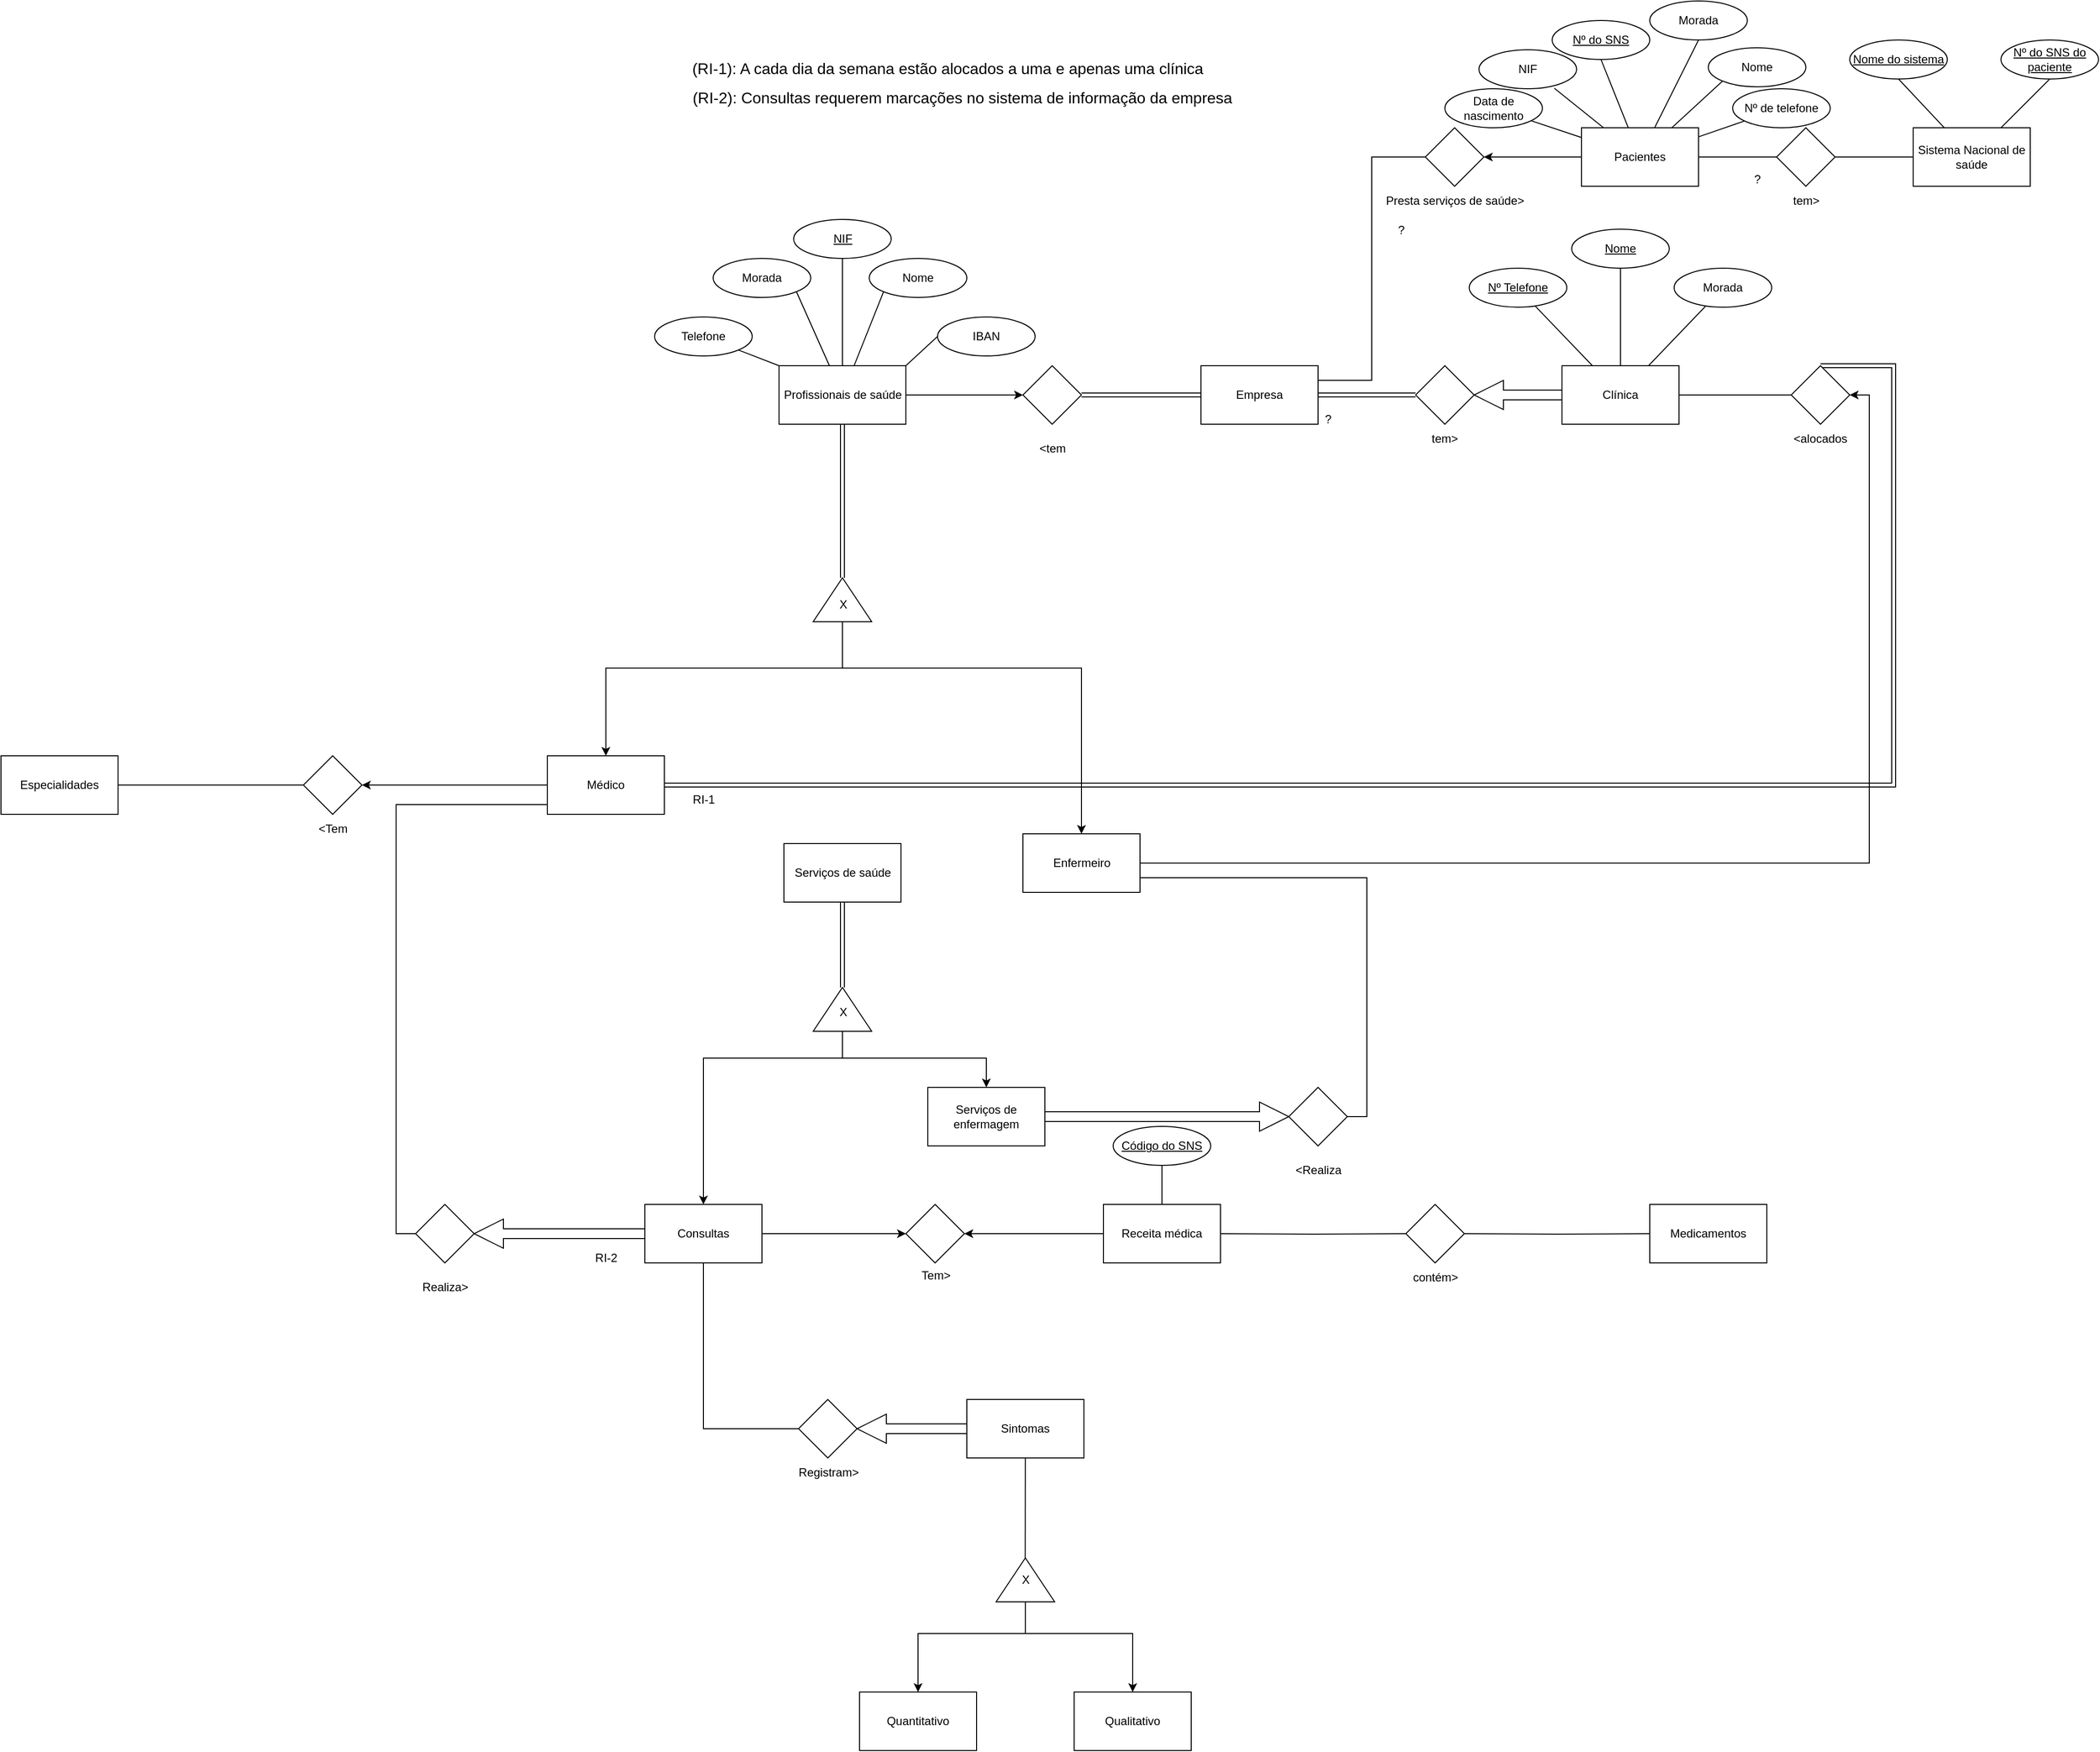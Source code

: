 <mxfile version="24.3.1" type="device">
  <diagram id="R2lEEEUBdFMjLlhIrx00" name="Page-1">
    <mxGraphModel dx="2017" dy="580" grid="1" gridSize="10" guides="1" tooltips="1" connect="1" arrows="1" fold="1" page="1" pageScale="1" pageWidth="850" pageHeight="1100" math="0" shadow="0" extFonts="Permanent Marker^https://fonts.googleapis.com/css?family=Permanent+Marker">
      <root>
        <mxCell id="0" />
        <mxCell id="1" parent="0" />
        <mxCell id="IJ2FQPyfji08ccs4RDIm-24" style="edgeStyle=orthogonalEdgeStyle;rounded=0;orthogonalLoop=1;jettySize=auto;html=1;exitX=1;exitY=0.5;exitDx=0;exitDy=0;entryX=0;entryY=0.5;entryDx=0;entryDy=0;endArrow=none;endFill=0;shape=link;" parent="1" source="IJ2FQPyfji08ccs4RDIm-25" target="IJ2FQPyfji08ccs4RDIm-29" edge="1">
          <mxGeometry relative="1" as="geometry" />
        </mxCell>
        <mxCell id="IJ2FQPyfji08ccs4RDIm-59" style="edgeStyle=orthogonalEdgeStyle;rounded=0;orthogonalLoop=1;jettySize=auto;html=1;entryX=1;entryY=0.5;entryDx=0;entryDy=0;endArrow=none;endFill=0;shape=link;" parent="1" source="IJ2FQPyfji08ccs4RDIm-25" target="IJ2FQPyfji08ccs4RDIm-57" edge="1">
          <mxGeometry relative="1" as="geometry" />
        </mxCell>
        <mxCell id="IJ2FQPyfji08ccs4RDIm-25" value="Empresa" style="rounded=0;whiteSpace=wrap;html=1;" parent="1" vertex="1">
          <mxGeometry x="570" y="540" width="120" height="60" as="geometry" />
        </mxCell>
        <mxCell id="IJ2FQPyfji08ccs4RDIm-26" style="edgeStyle=orthogonalEdgeStyle;rounded=0;orthogonalLoop=1;jettySize=auto;html=1;entryX=1;entryY=0.5;entryDx=0;entryDy=0;shape=arrow;" parent="1" source="IJ2FQPyfji08ccs4RDIm-28" target="IJ2FQPyfji08ccs4RDIm-29" edge="1">
          <mxGeometry relative="1" as="geometry" />
        </mxCell>
        <mxCell id="IJ2FQPyfji08ccs4RDIm-27" style="edgeStyle=orthogonalEdgeStyle;rounded=0;orthogonalLoop=1;jettySize=auto;html=1;entryX=0.5;entryY=1;entryDx=0;entryDy=0;endArrow=none;endFill=0;" parent="1" source="IJ2FQPyfji08ccs4RDIm-28" edge="1">
          <mxGeometry relative="1" as="geometry">
            <mxPoint x="1000" y="420" as="targetPoint" />
          </mxGeometry>
        </mxCell>
        <mxCell id="IJ2FQPyfji08ccs4RDIm-72" style="edgeStyle=orthogonalEdgeStyle;rounded=0;orthogonalLoop=1;jettySize=auto;html=1;entryX=0;entryY=0.5;entryDx=0;entryDy=0;endArrow=none;endFill=0;" parent="1" source="IJ2FQPyfji08ccs4RDIm-28" target="IJ2FQPyfji08ccs4RDIm-71" edge="1">
          <mxGeometry relative="1" as="geometry" />
        </mxCell>
        <mxCell id="IJ2FQPyfji08ccs4RDIm-28" value="Clínica" style="rounded=0;whiteSpace=wrap;html=1;" parent="1" vertex="1">
          <mxGeometry x="940" y="540" width="120" height="60" as="geometry" />
        </mxCell>
        <mxCell id="IJ2FQPyfji08ccs4RDIm-29" value="" style="rhombus;whiteSpace=wrap;html=1;" parent="1" vertex="1">
          <mxGeometry x="790" y="540" width="60" height="60" as="geometry" />
        </mxCell>
        <mxCell id="IJ2FQPyfji08ccs4RDIm-33" style="rounded=0;orthogonalLoop=1;jettySize=auto;html=1;endArrow=none;endFill=0;" parent="1" source="IJ2FQPyfji08ccs4RDIm-28" edge="1">
          <mxGeometry relative="1" as="geometry">
            <mxPoint x="909.195" y="475.295" as="targetPoint" />
          </mxGeometry>
        </mxCell>
        <mxCell id="IJ2FQPyfji08ccs4RDIm-34" style="rounded=0;orthogonalLoop=1;jettySize=auto;html=1;endArrow=none;endFill=0;" parent="1" source="IJ2FQPyfji08ccs4RDIm-28" edge="1">
          <mxGeometry relative="1" as="geometry">
            <mxPoint x="1090.772" y="475.281" as="targetPoint" />
          </mxGeometry>
        </mxCell>
        <mxCell id="IJ2FQPyfji08ccs4RDIm-58" style="edgeStyle=orthogonalEdgeStyle;rounded=0;orthogonalLoop=1;jettySize=auto;html=1;entryX=0;entryY=0.5;entryDx=0;entryDy=0;" parent="1" source="IJ2FQPyfji08ccs4RDIm-49" target="IJ2FQPyfji08ccs4RDIm-57" edge="1">
          <mxGeometry relative="1" as="geometry" />
        </mxCell>
        <mxCell id="IJ2FQPyfji08ccs4RDIm-63" style="edgeStyle=orthogonalEdgeStyle;rounded=0;orthogonalLoop=1;jettySize=auto;html=1;entryX=1;entryY=0.5;entryDx=0;entryDy=0;endArrow=none;endFill=0;shape=link;" parent="1" source="IJ2FQPyfji08ccs4RDIm-49" target="IJ2FQPyfji08ccs4RDIm-62" edge="1">
          <mxGeometry relative="1" as="geometry" />
        </mxCell>
        <mxCell id="IJ2FQPyfji08ccs4RDIm-81" style="edgeStyle=orthogonalEdgeStyle;rounded=0;orthogonalLoop=1;jettySize=auto;html=1;endArrow=none;endFill=0;" parent="1" source="IJ2FQPyfji08ccs4RDIm-49" target="IJ2FQPyfji08ccs4RDIm-52" edge="1">
          <mxGeometry relative="1" as="geometry" />
        </mxCell>
        <mxCell id="IJ2FQPyfji08ccs4RDIm-82" style="rounded=0;orthogonalLoop=1;jettySize=auto;html=1;entryX=0;entryY=1;entryDx=0;entryDy=0;endArrow=none;endFill=0;" parent="1" source="IJ2FQPyfji08ccs4RDIm-49" target="IJ2FQPyfji08ccs4RDIm-53" edge="1">
          <mxGeometry relative="1" as="geometry" />
        </mxCell>
        <mxCell id="IJ2FQPyfji08ccs4RDIm-83" style="rounded=0;orthogonalLoop=1;jettySize=auto;html=1;entryX=0;entryY=0.5;entryDx=0;entryDy=0;endArrow=none;endFill=0;exitX=1;exitY=0;exitDx=0;exitDy=0;" parent="1" source="IJ2FQPyfji08ccs4RDIm-49" target="IJ2FQPyfji08ccs4RDIm-54" edge="1">
          <mxGeometry relative="1" as="geometry" />
        </mxCell>
        <mxCell id="IJ2FQPyfji08ccs4RDIm-84" style="rounded=0;orthogonalLoop=1;jettySize=auto;html=1;entryX=1;entryY=1;entryDx=0;entryDy=0;endArrow=none;endFill=0;" parent="1" source="IJ2FQPyfji08ccs4RDIm-49" target="IJ2FQPyfji08ccs4RDIm-51" edge="1">
          <mxGeometry relative="1" as="geometry" />
        </mxCell>
        <mxCell id="IJ2FQPyfji08ccs4RDIm-85" style="rounded=0;orthogonalLoop=1;jettySize=auto;html=1;endArrow=none;endFill=0;exitX=0;exitY=0;exitDx=0;exitDy=0;" parent="1" source="IJ2FQPyfji08ccs4RDIm-49" target="IJ2FQPyfji08ccs4RDIm-50" edge="1">
          <mxGeometry relative="1" as="geometry" />
        </mxCell>
        <mxCell id="IJ2FQPyfji08ccs4RDIm-49" value="Profissionais de saúde" style="whiteSpace=wrap;html=1;align=center;" parent="1" vertex="1">
          <mxGeometry x="137.5" y="540" width="130" height="60" as="geometry" />
        </mxCell>
        <mxCell id="IJ2FQPyfji08ccs4RDIm-50" value="Telefone" style="ellipse;whiteSpace=wrap;html=1;align=center;" parent="1" vertex="1">
          <mxGeometry x="10" y="490" width="100" height="40" as="geometry" />
        </mxCell>
        <mxCell id="IJ2FQPyfji08ccs4RDIm-51" value="Morada" style="ellipse;whiteSpace=wrap;html=1;align=center;" parent="1" vertex="1">
          <mxGeometry x="70" y="430" width="100" height="40" as="geometry" />
        </mxCell>
        <mxCell id="IJ2FQPyfji08ccs4RDIm-52" value="NIF" style="ellipse;whiteSpace=wrap;html=1;align=center;fontStyle=4;" parent="1" vertex="1">
          <mxGeometry x="152.5" y="390" width="100" height="40" as="geometry" />
        </mxCell>
        <mxCell id="IJ2FQPyfji08ccs4RDIm-53" value="Nome" style="ellipse;whiteSpace=wrap;html=1;align=center;" parent="1" vertex="1">
          <mxGeometry x="230" y="430" width="100" height="40" as="geometry" />
        </mxCell>
        <mxCell id="IJ2FQPyfji08ccs4RDIm-54" value="IBAN" style="ellipse;whiteSpace=wrap;html=1;align=center;" parent="1" vertex="1">
          <mxGeometry x="300" y="490" width="100" height="40" as="geometry" />
        </mxCell>
        <mxCell id="IJ2FQPyfji08ccs4RDIm-57" value="" style="rhombus;whiteSpace=wrap;html=1;gradientColor=none;verticalAlign=middle;horizontal=1;" parent="1" vertex="1">
          <mxGeometry x="387.5" y="540" width="60" height="60" as="geometry" />
        </mxCell>
        <mxCell id="IJ2FQPyfji08ccs4RDIm-76" style="edgeStyle=orthogonalEdgeStyle;rounded=0;orthogonalLoop=1;jettySize=auto;html=1;entryX=0.5;entryY=0;entryDx=0;entryDy=0;exitX=1;exitY=0.5;exitDx=0;exitDy=0;shape=link;" parent="1" source="IJ2FQPyfji08ccs4RDIm-60" target="IJ2FQPyfji08ccs4RDIm-71" edge="1">
          <mxGeometry relative="1" as="geometry">
            <mxPoint x="110" y="810.003" as="sourcePoint" />
            <mxPoint x="1260" y="539.95" as="targetPoint" />
            <Array as="points">
              <mxPoint x="1280" y="970" />
              <mxPoint x="1280" y="540" />
            </Array>
          </mxGeometry>
        </mxCell>
        <mxCell id="IJ2FQPyfji08ccs4RDIm-135" style="edgeStyle=orthogonalEdgeStyle;rounded=0;orthogonalLoop=1;jettySize=auto;html=1;entryX=0;entryY=0.5;entryDx=0;entryDy=0;endArrow=none;endFill=0;" parent="1" source="IJ2FQPyfji08ccs4RDIm-60" target="IJ2FQPyfji08ccs4RDIm-133" edge="1">
          <mxGeometry relative="1" as="geometry">
            <Array as="points">
              <mxPoint x="-255" y="990" />
              <mxPoint x="-255" y="1430" />
            </Array>
          </mxGeometry>
        </mxCell>
        <mxCell id="YIyGmwCXTKZyVRam45PO-11" style="edgeStyle=orthogonalEdgeStyle;rounded=0;orthogonalLoop=1;jettySize=auto;html=1;entryX=1;entryY=0.5;entryDx=0;entryDy=0;" parent="1" source="IJ2FQPyfji08ccs4RDIm-60" target="YIyGmwCXTKZyVRam45PO-10" edge="1">
          <mxGeometry relative="1" as="geometry" />
        </mxCell>
        <mxCell id="IJ2FQPyfji08ccs4RDIm-60" value="Médico" style="whiteSpace=wrap;html=1;align=center;" parent="1" vertex="1">
          <mxGeometry x="-100" y="940" width="120" height="60" as="geometry" />
        </mxCell>
        <mxCell id="IJ2FQPyfji08ccs4RDIm-73" style="edgeStyle=orthogonalEdgeStyle;rounded=0;orthogonalLoop=1;jettySize=auto;html=1;entryX=1;entryY=0.5;entryDx=0;entryDy=0;" parent="1" source="IJ2FQPyfji08ccs4RDIm-61" target="IJ2FQPyfji08ccs4RDIm-71" edge="1">
          <mxGeometry relative="1" as="geometry" />
        </mxCell>
        <mxCell id="IJ2FQPyfji08ccs4RDIm-130" style="edgeStyle=orthogonalEdgeStyle;rounded=0;orthogonalLoop=1;jettySize=auto;html=1;entryX=1;entryY=0.5;entryDx=0;entryDy=0;endArrow=none;endFill=0;exitX=1;exitY=0.75;exitDx=0;exitDy=0;" parent="1" source="IJ2FQPyfji08ccs4RDIm-61" target="IJ2FQPyfji08ccs4RDIm-129" edge="1">
          <mxGeometry relative="1" as="geometry" />
        </mxCell>
        <mxCell id="IJ2FQPyfji08ccs4RDIm-61" value="Enfermeiro" style="whiteSpace=wrap;html=1;align=center;" parent="1" vertex="1">
          <mxGeometry x="387.5" y="1020" width="120" height="60" as="geometry" />
        </mxCell>
        <mxCell id="IJ2FQPyfji08ccs4RDIm-64" style="edgeStyle=orthogonalEdgeStyle;rounded=0;orthogonalLoop=1;jettySize=auto;html=1;" parent="1" source="IJ2FQPyfji08ccs4RDIm-62" target="IJ2FQPyfji08ccs4RDIm-60" edge="1">
          <mxGeometry relative="1" as="geometry">
            <Array as="points">
              <mxPoint x="203" y="850" />
              <mxPoint x="-40" y="850" />
            </Array>
          </mxGeometry>
        </mxCell>
        <mxCell id="IJ2FQPyfji08ccs4RDIm-65" style="edgeStyle=orthogonalEdgeStyle;rounded=0;orthogonalLoop=1;jettySize=auto;html=1;entryX=0.5;entryY=0;entryDx=0;entryDy=0;" parent="1" source="IJ2FQPyfji08ccs4RDIm-62" target="IJ2FQPyfji08ccs4RDIm-61" edge="1">
          <mxGeometry relative="1" as="geometry">
            <Array as="points">
              <mxPoint x="203" y="850" />
              <mxPoint x="447" y="850" />
            </Array>
          </mxGeometry>
        </mxCell>
        <mxCell id="IJ2FQPyfji08ccs4RDIm-62" value="" style="triangle;whiteSpace=wrap;html=1;rotation=-90;" parent="1" vertex="1">
          <mxGeometry x="180" y="750" width="45" height="60" as="geometry" />
        </mxCell>
        <mxCell id="IJ2FQPyfji08ccs4RDIm-68" value="&amp;lt;tem" style="text;html=1;align=center;verticalAlign=middle;whiteSpace=wrap;rounded=0;" parent="1" vertex="1">
          <mxGeometry x="387.5" y="610" width="60" height="30" as="geometry" />
        </mxCell>
        <mxCell id="IJ2FQPyfji08ccs4RDIm-69" value="tem&amp;gt;" style="text;html=1;align=center;verticalAlign=middle;whiteSpace=wrap;rounded=0;" parent="1" vertex="1">
          <mxGeometry x="790" y="600" width="60" height="30" as="geometry" />
        </mxCell>
        <mxCell id="IJ2FQPyfji08ccs4RDIm-71" value="" style="rhombus;whiteSpace=wrap;html=1;" parent="1" vertex="1">
          <mxGeometry x="1175" y="540" width="60" height="60" as="geometry" />
        </mxCell>
        <mxCell id="IJ2FQPyfji08ccs4RDIm-74" value="&amp;lt;alocados" style="text;html=1;align=center;verticalAlign=middle;whiteSpace=wrap;rounded=0;" parent="1" vertex="1">
          <mxGeometry x="1175" y="600" width="60" height="30" as="geometry" />
        </mxCell>
        <mxCell id="IJ2FQPyfji08ccs4RDIm-77" value="RI-1" style="text;html=1;align=center;verticalAlign=middle;resizable=0;points=[];autosize=1;strokeColor=none;fillColor=none;" parent="1" vertex="1">
          <mxGeometry x="35" y="970" width="50" height="30" as="geometry" />
        </mxCell>
        <mxCell id="IJ2FQPyfji08ccs4RDIm-78" value="(RI-1): A cada dia da semana estão alocados a uma e apenas uma clínica" style="text;html=1;align=center;verticalAlign=middle;resizable=0;points=[];autosize=1;strokeColor=none;fillColor=none;fontSize=16;" parent="1" vertex="1">
          <mxGeometry x="35" y="220" width="550" height="30" as="geometry" />
        </mxCell>
        <mxCell id="IJ2FQPyfji08ccs4RDIm-101" style="rounded=0;orthogonalLoop=1;jettySize=auto;html=1;entryX=0;entryY=1;entryDx=0;entryDy=0;endArrow=none;endFill=0;" parent="1" source="IJ2FQPyfji08ccs4RDIm-86" target="IJ2FQPyfji08ccs4RDIm-95" edge="1">
          <mxGeometry relative="1" as="geometry" />
        </mxCell>
        <mxCell id="IJ2FQPyfji08ccs4RDIm-102" style="rounded=0;orthogonalLoop=1;jettySize=auto;html=1;endArrow=none;endFill=0;" parent="1" source="IJ2FQPyfji08ccs4RDIm-86" target="IJ2FQPyfji08ccs4RDIm-98" edge="1">
          <mxGeometry relative="1" as="geometry" />
        </mxCell>
        <mxCell id="IJ2FQPyfji08ccs4RDIm-103" style="rounded=0;orthogonalLoop=1;jettySize=auto;html=1;entryX=0.772;entryY=0.987;entryDx=0;entryDy=0;entryPerimeter=0;endArrow=none;endFill=0;" parent="1" source="IJ2FQPyfji08ccs4RDIm-86" target="IJ2FQPyfji08ccs4RDIm-96" edge="1">
          <mxGeometry relative="1" as="geometry" />
        </mxCell>
        <mxCell id="IJ2FQPyfji08ccs4RDIm-104" style="rounded=0;orthogonalLoop=1;jettySize=auto;html=1;endArrow=none;endFill=0;" parent="1" source="IJ2FQPyfji08ccs4RDIm-86" target="IJ2FQPyfji08ccs4RDIm-97" edge="1">
          <mxGeometry relative="1" as="geometry" />
        </mxCell>
        <mxCell id="IJ2FQPyfji08ccs4RDIm-105" style="edgeStyle=none;rounded=0;orthogonalLoop=1;jettySize=auto;html=1;entryX=0.5;entryY=1;entryDx=0;entryDy=0;endArrow=none;endFill=0;" parent="1" source="IJ2FQPyfji08ccs4RDIm-86" target="IJ2FQPyfji08ccs4RDIm-94" edge="1">
          <mxGeometry relative="1" as="geometry" />
        </mxCell>
        <mxCell id="IJ2FQPyfji08ccs4RDIm-110" style="edgeStyle=none;rounded=0;orthogonalLoop=1;jettySize=auto;html=1;entryX=0;entryY=0.5;entryDx=0;entryDy=0;endArrow=none;endFill=0;" parent="1" source="IJ2FQPyfji08ccs4RDIm-86" target="IJ2FQPyfji08ccs4RDIm-109" edge="1">
          <mxGeometry relative="1" as="geometry" />
        </mxCell>
        <mxCell id="XbJoPf1eb7HwWJML9JZQ-32" style="rounded=0;orthogonalLoop=1;jettySize=auto;html=1;entryX=0.5;entryY=1;entryDx=0;entryDy=0;endArrow=none;endFill=0;" parent="1" source="IJ2FQPyfji08ccs4RDIm-86" target="XbJoPf1eb7HwWJML9JZQ-31" edge="1">
          <mxGeometry relative="1" as="geometry" />
        </mxCell>
        <mxCell id="IJ2FQPyfji08ccs4RDIm-86" value="Pacientes" style="whiteSpace=wrap;html=1;align=center;" parent="1" vertex="1">
          <mxGeometry x="960" y="296" width="120" height="60" as="geometry" />
        </mxCell>
        <mxCell id="IJ2FQPyfji08ccs4RDIm-88" value="" style="edgeStyle=orthogonalEdgeStyle;rounded=0;orthogonalLoop=1;jettySize=auto;html=1;endArrow=none;endFill=0;startArrow=classic;startFill=1;" parent="1" source="IJ2FQPyfji08ccs4RDIm-87" target="IJ2FQPyfji08ccs4RDIm-86" edge="1">
          <mxGeometry relative="1" as="geometry" />
        </mxCell>
        <mxCell id="IJ2FQPyfji08ccs4RDIm-91" style="edgeStyle=orthogonalEdgeStyle;rounded=0;orthogonalLoop=1;jettySize=auto;html=1;entryX=1;entryY=0.25;entryDx=0;entryDy=0;endArrow=none;endFill=0;exitX=0;exitY=0.5;exitDx=0;exitDy=0;" parent="1" source="IJ2FQPyfji08ccs4RDIm-87" target="IJ2FQPyfji08ccs4RDIm-25" edge="1">
          <mxGeometry relative="1" as="geometry" />
        </mxCell>
        <mxCell id="IJ2FQPyfji08ccs4RDIm-87" value="" style="rhombus;whiteSpace=wrap;html=1;" parent="1" vertex="1">
          <mxGeometry x="800" y="296" width="60" height="60" as="geometry" />
        </mxCell>
        <mxCell id="IJ2FQPyfji08ccs4RDIm-92" value="Presta serviços de saúde&amp;gt;" style="text;html=1;align=center;verticalAlign=middle;resizable=0;points=[];autosize=1;strokeColor=none;fillColor=none;" parent="1" vertex="1">
          <mxGeometry x="745" y="356" width="170" height="30" as="geometry" />
        </mxCell>
        <mxCell id="IJ2FQPyfji08ccs4RDIm-94" value="Nº do SNS" style="ellipse;whiteSpace=wrap;html=1;align=center;fontStyle=4;" parent="1" vertex="1">
          <mxGeometry x="930" y="186" width="100" height="40" as="geometry" />
        </mxCell>
        <mxCell id="IJ2FQPyfji08ccs4RDIm-95" value="Nome" style="ellipse;whiteSpace=wrap;html=1;align=center;" parent="1" vertex="1">
          <mxGeometry x="1090" y="214" width="100" height="40" as="geometry" />
        </mxCell>
        <mxCell id="IJ2FQPyfji08ccs4RDIm-96" value="NIF" style="ellipse;whiteSpace=wrap;html=1;align=center;" parent="1" vertex="1">
          <mxGeometry x="855" y="216" width="100" height="40" as="geometry" />
        </mxCell>
        <mxCell id="IJ2FQPyfji08ccs4RDIm-97" value="Data de nascimento" style="ellipse;whiteSpace=wrap;html=1;align=center;" parent="1" vertex="1">
          <mxGeometry x="820" y="256" width="100" height="40" as="geometry" />
        </mxCell>
        <mxCell id="IJ2FQPyfji08ccs4RDIm-98" value="Nº de telefone" style="ellipse;whiteSpace=wrap;html=1;align=center;" parent="1" vertex="1">
          <mxGeometry x="1115" y="256" width="100" height="40" as="geometry" />
        </mxCell>
        <mxCell id="IJ2FQPyfji08ccs4RDIm-111" style="edgeStyle=none;rounded=0;orthogonalLoop=1;jettySize=auto;html=1;entryX=1;entryY=0.5;entryDx=0;entryDy=0;endArrow=none;endFill=0;" parent="1" source="IJ2FQPyfji08ccs4RDIm-107" target="IJ2FQPyfji08ccs4RDIm-109" edge="1">
          <mxGeometry relative="1" as="geometry" />
        </mxCell>
        <mxCell id="IJ2FQPyfji08ccs4RDIm-115" style="edgeStyle=none;rounded=0;orthogonalLoop=1;jettySize=auto;html=1;entryX=0.5;entryY=1;entryDx=0;entryDy=0;endArrow=none;endFill=0;" parent="1" source="IJ2FQPyfji08ccs4RDIm-107" target="IJ2FQPyfji08ccs4RDIm-113" edge="1">
          <mxGeometry relative="1" as="geometry" />
        </mxCell>
        <mxCell id="IJ2FQPyfji08ccs4RDIm-116" style="edgeStyle=none;rounded=0;orthogonalLoop=1;jettySize=auto;html=1;entryX=0.5;entryY=1;entryDx=0;entryDy=0;endArrow=none;endFill=0;" parent="1" source="IJ2FQPyfji08ccs4RDIm-107" target="XbJoPf1eb7HwWJML9JZQ-10" edge="1">
          <mxGeometry relative="1" as="geometry">
            <mxPoint x="1440" y="246" as="targetPoint" />
          </mxGeometry>
        </mxCell>
        <mxCell id="IJ2FQPyfji08ccs4RDIm-107" value="Sistema Nacional de saúde" style="whiteSpace=wrap;html=1;align=center;" parent="1" vertex="1">
          <mxGeometry x="1300" y="296" width="120" height="60" as="geometry" />
        </mxCell>
        <mxCell id="IJ2FQPyfji08ccs4RDIm-109" value="" style="rhombus;whiteSpace=wrap;html=1;" parent="1" vertex="1">
          <mxGeometry x="1160" y="296" width="60" height="60" as="geometry" />
        </mxCell>
        <mxCell id="IJ2FQPyfji08ccs4RDIm-112" value="tem&amp;gt;" style="text;html=1;align=center;verticalAlign=middle;resizable=0;points=[];autosize=1;strokeColor=none;fillColor=none;" parent="1" vertex="1">
          <mxGeometry x="1165" y="356" width="50" height="30" as="geometry" />
        </mxCell>
        <mxCell id="IJ2FQPyfji08ccs4RDIm-113" value="Nome do sistema" style="ellipse;whiteSpace=wrap;html=1;align=center;fontStyle=4;" parent="1" vertex="1">
          <mxGeometry x="1235" y="206" width="100" height="40" as="geometry" />
        </mxCell>
        <mxCell id="IJ2FQPyfji08ccs4RDIm-117" value="Serviços de saúde" style="whiteSpace=wrap;html=1;align=center;" parent="1" vertex="1">
          <mxGeometry x="142.5" y="1030" width="120" height="60" as="geometry" />
        </mxCell>
        <mxCell id="IJ2FQPyfji08ccs4RDIm-134" style="edgeStyle=orthogonalEdgeStyle;rounded=0;orthogonalLoop=1;jettySize=auto;html=1;entryX=1;entryY=0.5;entryDx=0;entryDy=0;shape=arrow;" parent="1" source="IJ2FQPyfji08ccs4RDIm-119" target="IJ2FQPyfji08ccs4RDIm-133" edge="1">
          <mxGeometry relative="1" as="geometry" />
        </mxCell>
        <mxCell id="YIyGmwCXTKZyVRam45PO-5" style="edgeStyle=orthogonalEdgeStyle;rounded=0;orthogonalLoop=1;jettySize=auto;html=1;entryX=0;entryY=0.5;entryDx=0;entryDy=0;" parent="1" source="IJ2FQPyfji08ccs4RDIm-119" target="YIyGmwCXTKZyVRam45PO-3" edge="1">
          <mxGeometry relative="1" as="geometry" />
        </mxCell>
        <mxCell id="IJ2FQPyfji08ccs4RDIm-119" value="Consultas" style="whiteSpace=wrap;html=1;align=center;" parent="1" vertex="1">
          <mxGeometry y="1400" width="120" height="60" as="geometry" />
        </mxCell>
        <mxCell id="IJ2FQPyfji08ccs4RDIm-131" style="edgeStyle=orthogonalEdgeStyle;rounded=0;orthogonalLoop=1;jettySize=auto;html=1;entryX=0;entryY=0.5;entryDx=0;entryDy=0;shape=arrow;" parent="1" source="IJ2FQPyfji08ccs4RDIm-120" target="IJ2FQPyfji08ccs4RDIm-129" edge="1">
          <mxGeometry relative="1" as="geometry" />
        </mxCell>
        <mxCell id="IJ2FQPyfji08ccs4RDIm-120" value="Serviços de enfermagem" style="whiteSpace=wrap;html=1;align=center;" parent="1" vertex="1">
          <mxGeometry x="290" y="1280" width="120" height="60" as="geometry" />
        </mxCell>
        <mxCell id="IJ2FQPyfji08ccs4RDIm-122" style="edgeStyle=none;rounded=0;orthogonalLoop=1;jettySize=auto;html=1;entryX=0.5;entryY=1;entryDx=0;entryDy=0;endArrow=none;endFill=0;shape=link;" parent="1" source="IJ2FQPyfji08ccs4RDIm-121" target="IJ2FQPyfji08ccs4RDIm-117" edge="1">
          <mxGeometry relative="1" as="geometry" />
        </mxCell>
        <mxCell id="IJ2FQPyfji08ccs4RDIm-125" style="edgeStyle=orthogonalEdgeStyle;rounded=0;orthogonalLoop=1;jettySize=auto;html=1;" parent="1" source="IJ2FQPyfji08ccs4RDIm-121" target="IJ2FQPyfji08ccs4RDIm-120" edge="1">
          <mxGeometry relative="1" as="geometry">
            <Array as="points">
              <mxPoint x="202" y="1250" />
              <mxPoint x="350" y="1250" />
            </Array>
          </mxGeometry>
        </mxCell>
        <mxCell id="IJ2FQPyfji08ccs4RDIm-126" style="edgeStyle=orthogonalEdgeStyle;rounded=0;orthogonalLoop=1;jettySize=auto;html=1;" parent="1" source="IJ2FQPyfji08ccs4RDIm-121" target="IJ2FQPyfji08ccs4RDIm-119" edge="1">
          <mxGeometry relative="1" as="geometry">
            <Array as="points">
              <mxPoint x="202" y="1250" />
              <mxPoint x="60" y="1250" />
            </Array>
          </mxGeometry>
        </mxCell>
        <mxCell id="IJ2FQPyfji08ccs4RDIm-121" value="" style="triangle;whiteSpace=wrap;html=1;rotation=-90;" parent="1" vertex="1">
          <mxGeometry x="180" y="1170" width="45" height="60" as="geometry" />
        </mxCell>
        <mxCell id="IJ2FQPyfji08ccs4RDIm-129" value="" style="rhombus;whiteSpace=wrap;html=1;" parent="1" vertex="1">
          <mxGeometry x="660" y="1280" width="60" height="60" as="geometry" />
        </mxCell>
        <mxCell id="IJ2FQPyfji08ccs4RDIm-132" value="&amp;lt;Realiza" style="text;html=1;align=center;verticalAlign=middle;resizable=0;points=[];autosize=1;strokeColor=none;fillColor=none;" parent="1" vertex="1">
          <mxGeometry x="655" y="1350" width="70" height="30" as="geometry" />
        </mxCell>
        <mxCell id="IJ2FQPyfji08ccs4RDIm-133" value="" style="rhombus;whiteSpace=wrap;html=1;" parent="1" vertex="1">
          <mxGeometry x="-235" y="1400" width="60" height="60" as="geometry" />
        </mxCell>
        <mxCell id="IJ2FQPyfji08ccs4RDIm-136" value="Realiza&amp;gt;" style="text;html=1;align=center;verticalAlign=middle;resizable=0;points=[];autosize=1;strokeColor=none;fillColor=none;" parent="1" vertex="1">
          <mxGeometry x="-240" y="1470" width="70" height="30" as="geometry" />
        </mxCell>
        <mxCell id="IJ2FQPyfji08ccs4RDIm-137" value="RI-2" style="text;html=1;align=center;verticalAlign=middle;resizable=0;points=[];autosize=1;strokeColor=none;fillColor=none;" parent="1" vertex="1">
          <mxGeometry x="-65" y="1440" width="50" height="30" as="geometry" />
        </mxCell>
        <mxCell id="IJ2FQPyfji08ccs4RDIm-138" value="(RI-2): Consultas requerem marcações no sistema de informação da empresa" style="text;html=1;align=center;verticalAlign=middle;resizable=0;points=[];autosize=1;strokeColor=none;fillColor=none;fontSize=16;" parent="1" vertex="1">
          <mxGeometry x="35" y="250" width="580" height="30" as="geometry" />
        </mxCell>
        <mxCell id="YIyGmwCXTKZyVRam45PO-3" value="" style="rhombus;whiteSpace=wrap;html=1;" parent="1" vertex="1">
          <mxGeometry x="267.5" y="1400" width="60" height="60" as="geometry" />
        </mxCell>
        <mxCell id="YIyGmwCXTKZyVRam45PO-6" style="edgeStyle=orthogonalEdgeStyle;rounded=0;orthogonalLoop=1;jettySize=auto;html=1;entryX=1;entryY=0.5;entryDx=0;entryDy=0;" parent="1" source="YIyGmwCXTKZyVRam45PO-4" target="YIyGmwCXTKZyVRam45PO-3" edge="1">
          <mxGeometry relative="1" as="geometry" />
        </mxCell>
        <mxCell id="YIyGmwCXTKZyVRam45PO-8" style="edgeStyle=orthogonalEdgeStyle;rounded=0;orthogonalLoop=1;jettySize=auto;html=1;entryX=0.5;entryY=1;entryDx=0;entryDy=0;endArrow=none;endFill=0;" parent="1" source="YIyGmwCXTKZyVRam45PO-4" target="YIyGmwCXTKZyVRam45PO-7" edge="1">
          <mxGeometry relative="1" as="geometry" />
        </mxCell>
        <mxCell id="YIyGmwCXTKZyVRam45PO-4" value="Receita médica" style="whiteSpace=wrap;html=1;align=center;" parent="1" vertex="1">
          <mxGeometry x="470" y="1400" width="120" height="60" as="geometry" />
        </mxCell>
        <mxCell id="YIyGmwCXTKZyVRam45PO-7" value="Código do SNS" style="ellipse;whiteSpace=wrap;html=1;align=center;fontStyle=4;" parent="1" vertex="1">
          <mxGeometry x="480" y="1320" width="100" height="40" as="geometry" />
        </mxCell>
        <mxCell id="YIyGmwCXTKZyVRam45PO-12" style="edgeStyle=orthogonalEdgeStyle;rounded=0;orthogonalLoop=1;jettySize=auto;html=1;entryX=0;entryY=0.5;entryDx=0;entryDy=0;endArrow=none;endFill=0;" parent="1" source="YIyGmwCXTKZyVRam45PO-9" target="YIyGmwCXTKZyVRam45PO-10" edge="1">
          <mxGeometry relative="1" as="geometry" />
        </mxCell>
        <mxCell id="YIyGmwCXTKZyVRam45PO-9" value="Especialidades" style="whiteSpace=wrap;html=1;align=center;" parent="1" vertex="1">
          <mxGeometry x="-660" y="940" width="120" height="60" as="geometry" />
        </mxCell>
        <mxCell id="YIyGmwCXTKZyVRam45PO-10" value="" style="rhombus;whiteSpace=wrap;html=1;" parent="1" vertex="1">
          <mxGeometry x="-350" y="940" width="60" height="60" as="geometry" />
        </mxCell>
        <mxCell id="YIyGmwCXTKZyVRam45PO-13" value="&amp;lt;Tem" style="text;html=1;align=center;verticalAlign=middle;resizable=0;points=[];autosize=1;strokeColor=none;fillColor=none;" parent="1" vertex="1">
          <mxGeometry x="-345" y="1000" width="50" height="30" as="geometry" />
        </mxCell>
        <mxCell id="YIyGmwCXTKZyVRam45PO-18" style="edgeStyle=orthogonalEdgeStyle;rounded=0;orthogonalLoop=1;jettySize=auto;html=1;entryX=1;entryY=0.5;entryDx=0;entryDy=0;endArrow=none;endFill=0;" parent="1" target="YIyGmwCXTKZyVRam45PO-20" edge="1">
          <mxGeometry relative="1" as="geometry">
            <mxPoint x="1030" y="1430" as="sourcePoint" />
          </mxGeometry>
        </mxCell>
        <mxCell id="YIyGmwCXTKZyVRam45PO-19" style="edgeStyle=orthogonalEdgeStyle;rounded=0;orthogonalLoop=1;jettySize=auto;html=1;entryX=0;entryY=0.5;entryDx=0;entryDy=0;endArrow=none;endFill=0;" parent="1" target="YIyGmwCXTKZyVRam45PO-20" edge="1">
          <mxGeometry relative="1" as="geometry">
            <mxPoint x="590" y="1430" as="sourcePoint" />
          </mxGeometry>
        </mxCell>
        <mxCell id="YIyGmwCXTKZyVRam45PO-20" value="" style="rhombus;whiteSpace=wrap;html=1;" parent="1" vertex="1">
          <mxGeometry x="780" y="1400" width="60" height="60" as="geometry" />
        </mxCell>
        <mxCell id="YIyGmwCXTKZyVRam45PO-21" value="contém&amp;gt;" style="text;html=1;align=center;verticalAlign=middle;resizable=0;points=[];autosize=1;strokeColor=none;fillColor=none;" parent="1" vertex="1">
          <mxGeometry x="775" y="1460" width="70" height="30" as="geometry" />
        </mxCell>
        <mxCell id="YIyGmwCXTKZyVRam45PO-22" value="Medicamentos" style="whiteSpace=wrap;html=1;align=center;" parent="1" vertex="1">
          <mxGeometry x="1030" y="1400" width="120" height="60" as="geometry" />
        </mxCell>
        <mxCell id="ShnhkQJUEA-Vnrsl86Sn-1" value="X" style="text;html=1;align=center;verticalAlign=middle;resizable=0;points=[];autosize=1;strokeColor=none;fillColor=none;" parent="1" vertex="1">
          <mxGeometry x="187.5" y="770" width="30" height="30" as="geometry" />
        </mxCell>
        <mxCell id="ShnhkQJUEA-Vnrsl86Sn-2" value="X" style="text;html=1;align=center;verticalAlign=middle;resizable=0;points=[];autosize=1;strokeColor=none;fillColor=none;" parent="1" vertex="1">
          <mxGeometry x="187.5" y="1188" width="30" height="30" as="geometry" />
        </mxCell>
        <mxCell id="XbJoPf1eb7HwWJML9JZQ-3" value="Morada" style="ellipse;whiteSpace=wrap;html=1;align=center;" parent="1" vertex="1">
          <mxGeometry x="1055" y="440" width="100" height="40" as="geometry" />
        </mxCell>
        <mxCell id="XbJoPf1eb7HwWJML9JZQ-4" value="Nome" style="ellipse;whiteSpace=wrap;html=1;align=center;fontStyle=4;" parent="1" vertex="1">
          <mxGeometry x="950" y="400" width="100" height="40" as="geometry" />
        </mxCell>
        <mxCell id="XbJoPf1eb7HwWJML9JZQ-5" value="Nº Telefone" style="ellipse;whiteSpace=wrap;html=1;align=center;fontStyle=4;" parent="1" vertex="1">
          <mxGeometry x="845" y="440" width="100" height="40" as="geometry" />
        </mxCell>
        <mxCell id="XbJoPf1eb7HwWJML9JZQ-7" value="?" style="text;html=1;align=center;verticalAlign=middle;resizable=0;points=[];autosize=1;strokeColor=none;fillColor=none;" parent="1" vertex="1">
          <mxGeometry x="1125" y="334" width="30" height="30" as="geometry" />
        </mxCell>
        <mxCell id="XbJoPf1eb7HwWJML9JZQ-8" value="?" style="text;html=1;align=center;verticalAlign=middle;resizable=0;points=[];autosize=1;strokeColor=none;fillColor=none;" parent="1" vertex="1">
          <mxGeometry x="760" y="386" width="30" height="30" as="geometry" />
        </mxCell>
        <mxCell id="XbJoPf1eb7HwWJML9JZQ-9" value="?" style="text;html=1;align=center;verticalAlign=middle;resizable=0;points=[];autosize=1;strokeColor=none;fillColor=none;" parent="1" vertex="1">
          <mxGeometry x="685" y="580" width="30" height="30" as="geometry" />
        </mxCell>
        <mxCell id="XbJoPf1eb7HwWJML9JZQ-10" value="Nº do SNS do paciente" style="ellipse;whiteSpace=wrap;html=1;align=center;fontStyle=4;" parent="1" vertex="1">
          <mxGeometry x="1390" y="206" width="100" height="40" as="geometry" />
        </mxCell>
        <mxCell id="XbJoPf1eb7HwWJML9JZQ-11" value="Sintomas" style="whiteSpace=wrap;html=1;align=center;" parent="1" vertex="1">
          <mxGeometry x="330" y="1600" width="120" height="60" as="geometry" />
        </mxCell>
        <mxCell id="XbJoPf1eb7HwWJML9JZQ-13" value="Tem&amp;gt;" style="text;html=1;align=center;verticalAlign=middle;resizable=0;points=[];autosize=1;strokeColor=none;fillColor=none;" parent="1" vertex="1">
          <mxGeometry x="272.5" y="1458" width="50" height="30" as="geometry" />
        </mxCell>
        <mxCell id="XbJoPf1eb7HwWJML9JZQ-14" style="edgeStyle=orthogonalEdgeStyle;rounded=0;orthogonalLoop=1;jettySize=auto;html=1;entryX=0;entryY=0.5;entryDx=0;entryDy=0;exitX=0.5;exitY=1;exitDx=0;exitDy=0;endArrow=none;endFill=0;" parent="1" source="IJ2FQPyfji08ccs4RDIm-119" target="XbJoPf1eb7HwWJML9JZQ-15" edge="1">
          <mxGeometry relative="1" as="geometry">
            <mxPoint x="-97.5" y="1550" as="sourcePoint" />
          </mxGeometry>
        </mxCell>
        <mxCell id="XbJoPf1eb7HwWJML9JZQ-15" value="" style="rhombus;whiteSpace=wrap;html=1;" parent="1" vertex="1">
          <mxGeometry x="157.5" y="1600" width="60" height="60" as="geometry" />
        </mxCell>
        <mxCell id="XbJoPf1eb7HwWJML9JZQ-16" style="edgeStyle=orthogonalEdgeStyle;rounded=0;orthogonalLoop=1;jettySize=auto;html=1;entryX=1;entryY=0.5;entryDx=0;entryDy=0;exitX=0;exitY=0.5;exitDx=0;exitDy=0;shape=arrow;" parent="1" source="XbJoPf1eb7HwWJML9JZQ-11" target="XbJoPf1eb7HwWJML9JZQ-15" edge="1">
          <mxGeometry relative="1" as="geometry">
            <mxPoint x="252.5" y="1620" as="sourcePoint" />
          </mxGeometry>
        </mxCell>
        <mxCell id="XbJoPf1eb7HwWJML9JZQ-17" value="Registram&amp;gt;" style="text;html=1;align=center;verticalAlign=middle;resizable=0;points=[];autosize=1;strokeColor=none;fillColor=none;" parent="1" vertex="1">
          <mxGeometry x="142.5" y="1660" width="90" height="30" as="geometry" />
        </mxCell>
        <mxCell id="XbJoPf1eb7HwWJML9JZQ-22" style="edgeStyle=none;rounded=0;orthogonalLoop=1;jettySize=auto;html=1;endArrow=none;endFill=0;exitX=0.916;exitY=0.497;exitDx=0;exitDy=0;exitPerimeter=0;" parent="1" source="XbJoPf1eb7HwWJML9JZQ-23" target="XbJoPf1eb7HwWJML9JZQ-11" edge="1">
          <mxGeometry relative="1" as="geometry">
            <mxPoint x="388" y="1660" as="targetPoint" />
            <mxPoint x="390" y="1760" as="sourcePoint" />
          </mxGeometry>
        </mxCell>
        <mxCell id="XbJoPf1eb7HwWJML9JZQ-28" style="edgeStyle=orthogonalEdgeStyle;rounded=0;orthogonalLoop=1;jettySize=auto;html=1;entryX=0.5;entryY=0;entryDx=0;entryDy=0;" parent="1" source="XbJoPf1eb7HwWJML9JZQ-23" target="XbJoPf1eb7HwWJML9JZQ-26" edge="1">
          <mxGeometry relative="1" as="geometry">
            <Array as="points">
              <mxPoint x="390" y="1840" />
              <mxPoint x="280" y="1840" />
            </Array>
          </mxGeometry>
        </mxCell>
        <mxCell id="XbJoPf1eb7HwWJML9JZQ-29" style="edgeStyle=orthogonalEdgeStyle;rounded=0;orthogonalLoop=1;jettySize=auto;html=1;entryX=0.5;entryY=0;entryDx=0;entryDy=0;" parent="1" source="XbJoPf1eb7HwWJML9JZQ-23" target="XbJoPf1eb7HwWJML9JZQ-27" edge="1">
          <mxGeometry relative="1" as="geometry">
            <Array as="points">
              <mxPoint x="390" y="1840" />
              <mxPoint x="500" y="1840" />
            </Array>
          </mxGeometry>
        </mxCell>
        <mxCell id="XbJoPf1eb7HwWJML9JZQ-23" value="" style="triangle;whiteSpace=wrap;html=1;rotation=-90;" parent="1" vertex="1">
          <mxGeometry x="367.5" y="1755" width="45" height="60" as="geometry" />
        </mxCell>
        <mxCell id="XbJoPf1eb7HwWJML9JZQ-24" value="X" style="text;html=1;align=center;verticalAlign=middle;resizable=0;points=[];autosize=1;strokeColor=none;fillColor=none;" parent="1" vertex="1">
          <mxGeometry x="375" y="1770" width="30" height="30" as="geometry" />
        </mxCell>
        <mxCell id="XbJoPf1eb7HwWJML9JZQ-26" value="Quantitativo" style="whiteSpace=wrap;html=1;align=center;" parent="1" vertex="1">
          <mxGeometry x="220" y="1900" width="120" height="60" as="geometry" />
        </mxCell>
        <mxCell id="XbJoPf1eb7HwWJML9JZQ-27" value="Qualitativo" style="whiteSpace=wrap;html=1;align=center;" parent="1" vertex="1">
          <mxGeometry x="440" y="1900" width="120" height="60" as="geometry" />
        </mxCell>
        <mxCell id="XbJoPf1eb7HwWJML9JZQ-31" value="Morada" style="ellipse;whiteSpace=wrap;html=1;align=center;" parent="1" vertex="1">
          <mxGeometry x="1030" y="166" width="100" height="40" as="geometry" />
        </mxCell>
      </root>
    </mxGraphModel>
  </diagram>
</mxfile>
